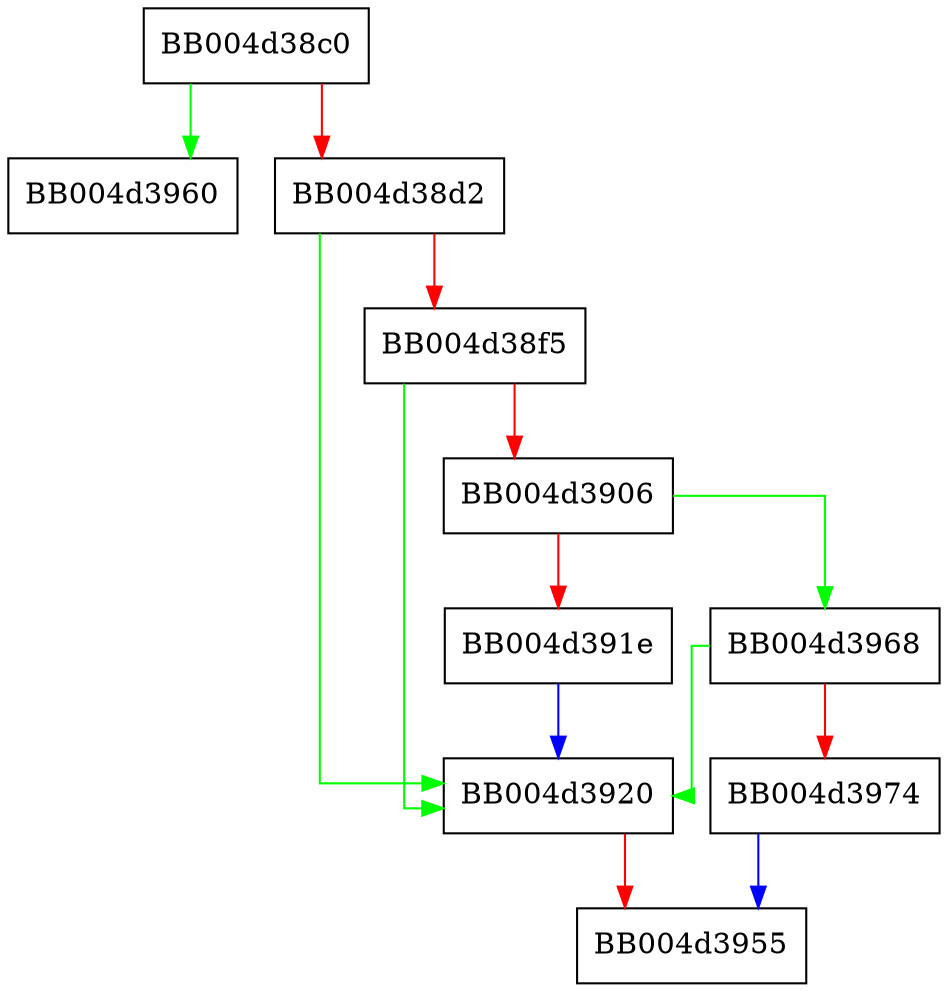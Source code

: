 digraph tls_construct_ctos_maxfragmentlen {
  node [shape="box"];
  graph [splines=ortho];
  BB004d38c0 -> BB004d3960 [color="green"];
  BB004d38c0 -> BB004d38d2 [color="red"];
  BB004d38d2 -> BB004d3920 [color="green"];
  BB004d38d2 -> BB004d38f5 [color="red"];
  BB004d38f5 -> BB004d3920 [color="green"];
  BB004d38f5 -> BB004d3906 [color="red"];
  BB004d3906 -> BB004d3968 [color="green"];
  BB004d3906 -> BB004d391e [color="red"];
  BB004d391e -> BB004d3920 [color="blue"];
  BB004d3920 -> BB004d3955 [color="red"];
  BB004d3968 -> BB004d3920 [color="green"];
  BB004d3968 -> BB004d3974 [color="red"];
  BB004d3974 -> BB004d3955 [color="blue"];
}